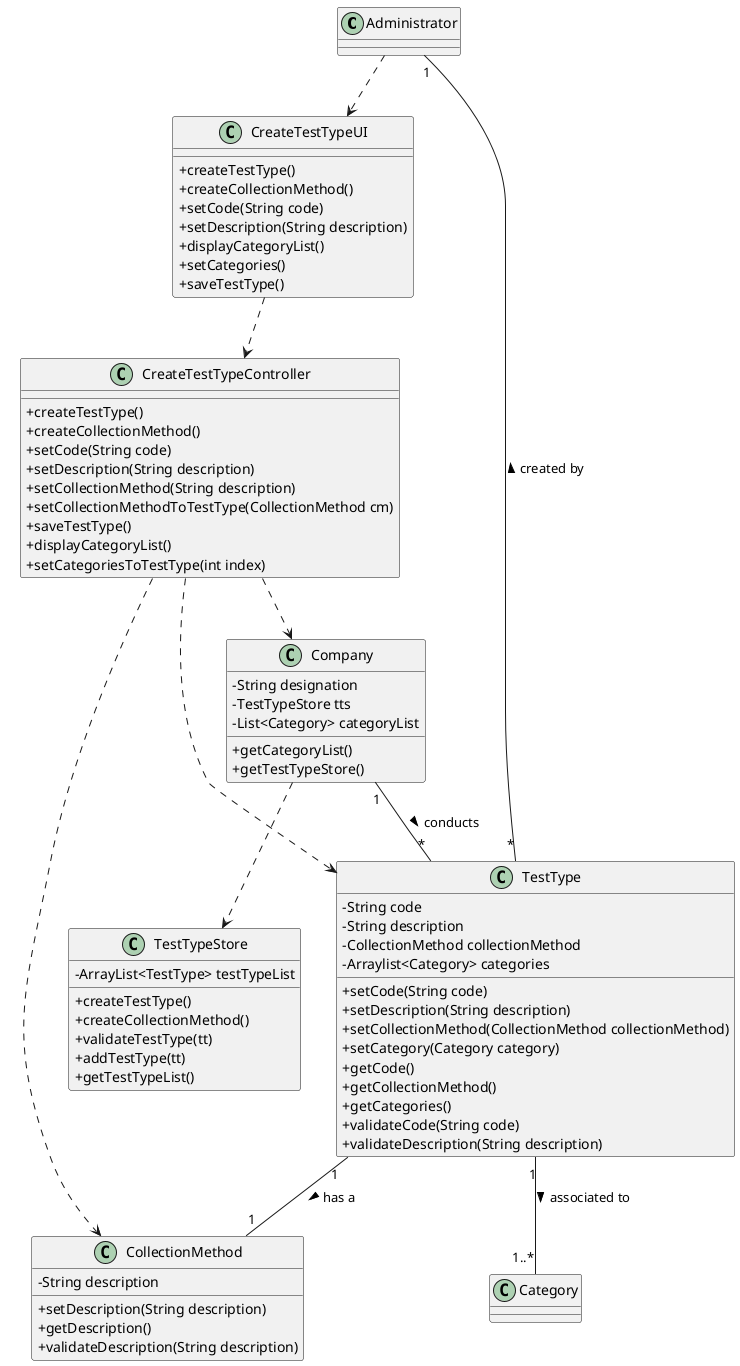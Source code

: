@startuml

skinparam classAttributeIconSize 0

class Administrator
class CreateTestTypeUI {
+createTestType()
+createCollectionMethod()
+setCode(String code)
+setDescription(String description)
+displayCategoryList()
+setCategories()
+saveTestType()
}

class CreateTestTypeController {
+createTestType()
+createCollectionMethod()
+setCode(String code)
+setDescription(String description)
+setCollectionMethod(String description)
+setCollectionMethodToTestType(CollectionMethod cm)
+saveTestType()
+displayCategoryList()
+setCategoriesToTestType(int index)
}

class CollectionMethod {
-String description
+setDescription(String description)
+getDescription()
+validateDescription(String description)
}

class TestType {
-String code
-String description
-CollectionMethod collectionMethod
-Arraylist<Category> categories
+setCode(String code)
+setDescription(String description)
+setCollectionMethod(CollectionMethod collectionMethod)
+setCategory(Category category)
+getCode()
+getCollectionMethod()
+getCategories()
+validateCode(String code)
+validateDescription(String description)
}

class Company {
-String designation
-TestTypeStore tts
-List<Category> categoryList
+getCategoryList()
+getTestTypeStore()
}

class TestTypeStore {
-ArrayList<TestType> testTypeList
+createTestType()
+createCollectionMethod()
+validateTestType(tt)
+addTestType(tt)
+getTestTypeList()
}

Administrator ..> CreateTestTypeUI
CreateTestTypeUI ..> CreateTestTypeController
TestType "*"-up-"1" Administrator : created by >
Category "1..*"-up-"1" TestType  : associated to <
TestType "1"--"1" CollectionMethod : has a  >
Company "1"-down-"*" TestType : conducts >
CreateTestTypeController ..> Company
CreateTestTypeController ..> TestType
CreateTestTypeController ..> CollectionMethod
Company ..> TestTypeStore

@enduml